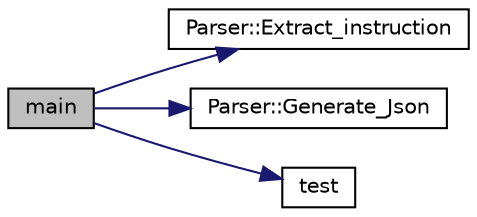 digraph "main"
{
 // INTERACTIVE_SVG=YES
 // LATEX_PDF_SIZE
  edge [fontname="Helvetica",fontsize="10",labelfontname="Helvetica",labelfontsize="10"];
  node [fontname="Helvetica",fontsize="10",shape=record];
  rankdir="LR";
  Node1 [label="main",height=0.2,width=0.4,color="black", fillcolor="grey75", style="filled", fontcolor="black",tooltip="Main of the server recieve from a Reply socket, do thing that are in the string and reply a json whit..."];
  Node1 -> Node2 [color="midnightblue",fontsize="10",style="solid",fontname="Helvetica"];
  Node2 [label="Parser::Extract_instruction",height=0.2,width=0.4,color="black", fillcolor="white", style="filled",URL="$classParser.html#ad688233ebb4852441c56454924e3bf8b",tooltip="Recursive function that determine what to do with the instruction."];
  Node1 -> Node3 [color="midnightblue",fontsize="10",style="solid",fontname="Helvetica"];
  Node3 [label="Parser::Generate_Json",height=0.2,width=0.4,color="black", fillcolor="white", style="filled",URL="$classParser.html#a9de7bca0c2661317746895bea32bbe7d",tooltip=" "];
  Node1 -> Node4 [color="midnightblue",fontsize="10",style="solid",fontname="Helvetica"];
  Node4 [label="test",height=0.2,width=0.4,color="black", fillcolor="white", style="filled",URL="$Main_01Server_8cpp.html#ae1a3968e7947464bee7714f6d43b7002",tooltip=" "];
}
